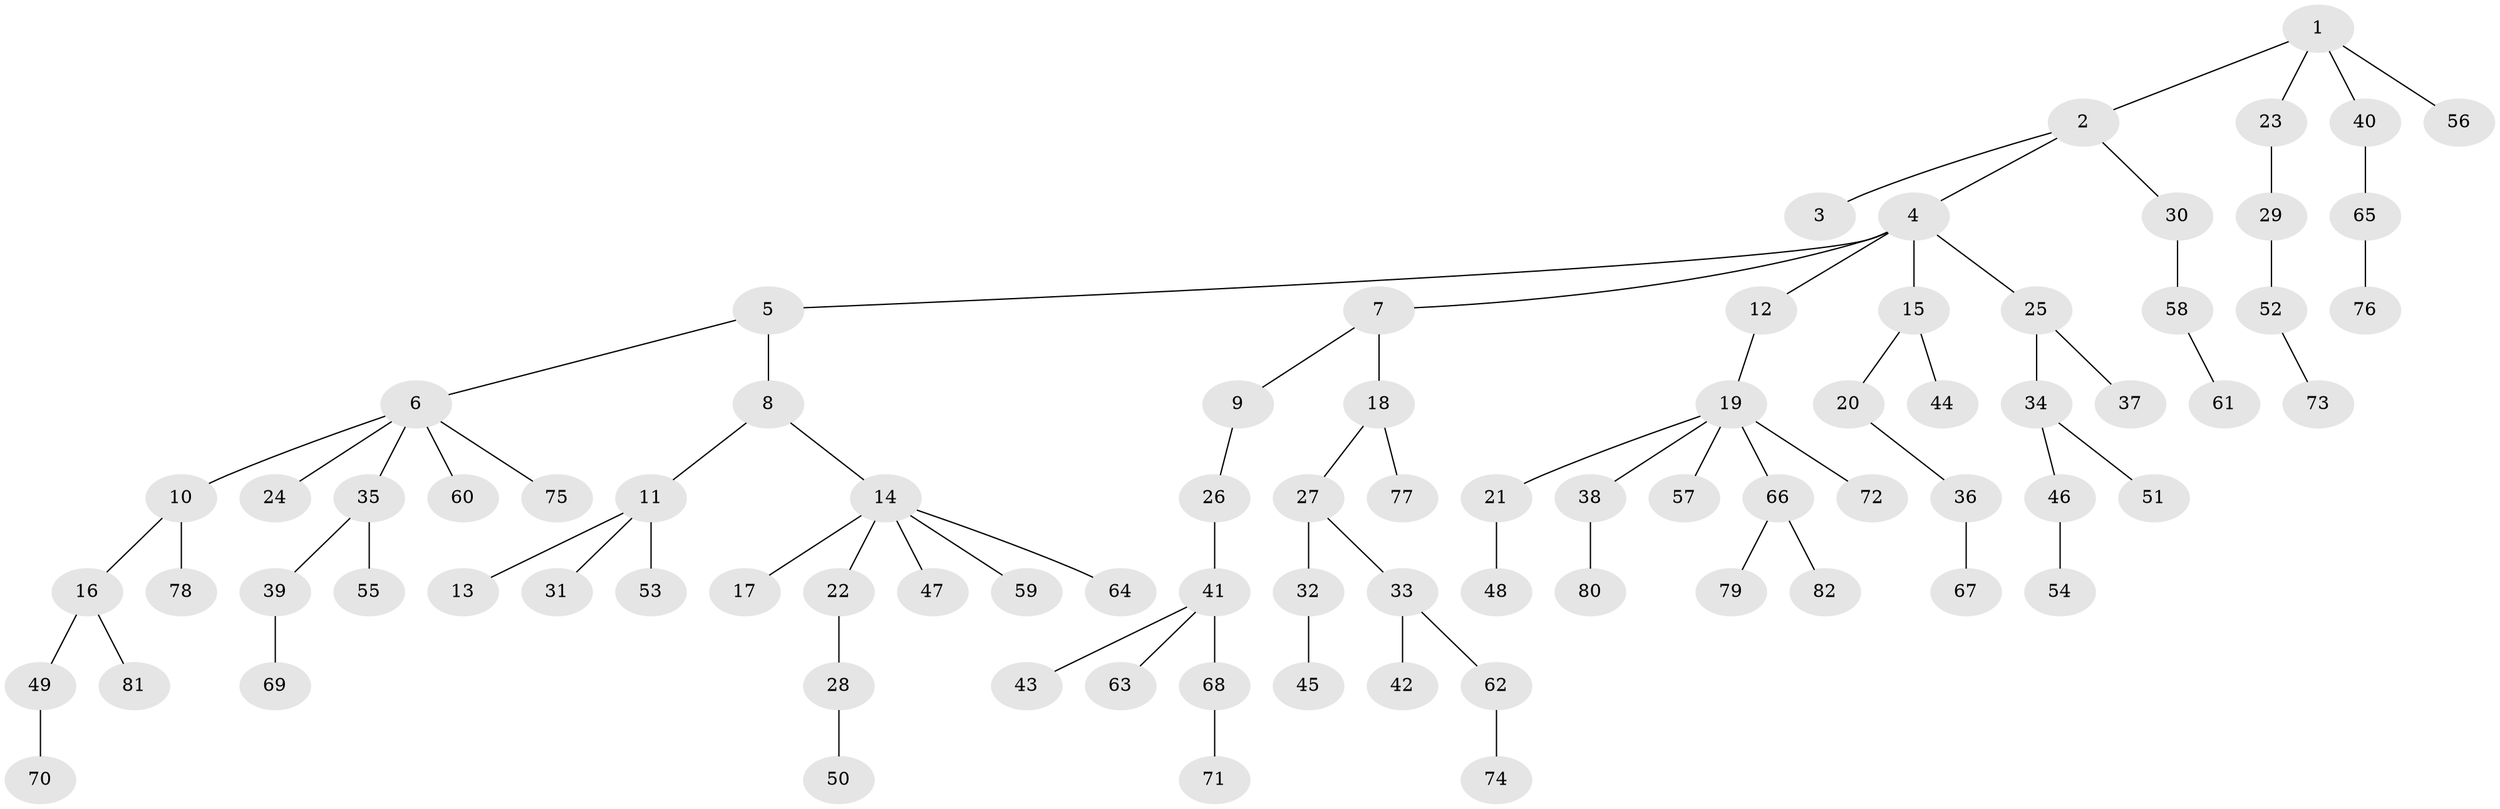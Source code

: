 // coarse degree distribution, {2: 0.17073170731707318, 4: 0.024390243902439025, 1: 0.7560975609756098, 5: 0.024390243902439025, 26: 0.024390243902439025}
// Generated by graph-tools (version 1.1) at 2025/56/03/04/25 21:56:02]
// undirected, 82 vertices, 81 edges
graph export_dot {
graph [start="1"]
  node [color=gray90,style=filled];
  1;
  2;
  3;
  4;
  5;
  6;
  7;
  8;
  9;
  10;
  11;
  12;
  13;
  14;
  15;
  16;
  17;
  18;
  19;
  20;
  21;
  22;
  23;
  24;
  25;
  26;
  27;
  28;
  29;
  30;
  31;
  32;
  33;
  34;
  35;
  36;
  37;
  38;
  39;
  40;
  41;
  42;
  43;
  44;
  45;
  46;
  47;
  48;
  49;
  50;
  51;
  52;
  53;
  54;
  55;
  56;
  57;
  58;
  59;
  60;
  61;
  62;
  63;
  64;
  65;
  66;
  67;
  68;
  69;
  70;
  71;
  72;
  73;
  74;
  75;
  76;
  77;
  78;
  79;
  80;
  81;
  82;
  1 -- 2;
  1 -- 23;
  1 -- 40;
  1 -- 56;
  2 -- 3;
  2 -- 4;
  2 -- 30;
  4 -- 5;
  4 -- 7;
  4 -- 12;
  4 -- 15;
  4 -- 25;
  5 -- 6;
  5 -- 8;
  6 -- 10;
  6 -- 24;
  6 -- 35;
  6 -- 60;
  6 -- 75;
  7 -- 9;
  7 -- 18;
  8 -- 11;
  8 -- 14;
  9 -- 26;
  10 -- 16;
  10 -- 78;
  11 -- 13;
  11 -- 31;
  11 -- 53;
  12 -- 19;
  14 -- 17;
  14 -- 22;
  14 -- 47;
  14 -- 59;
  14 -- 64;
  15 -- 20;
  15 -- 44;
  16 -- 49;
  16 -- 81;
  18 -- 27;
  18 -- 77;
  19 -- 21;
  19 -- 38;
  19 -- 57;
  19 -- 66;
  19 -- 72;
  20 -- 36;
  21 -- 48;
  22 -- 28;
  23 -- 29;
  25 -- 34;
  25 -- 37;
  26 -- 41;
  27 -- 32;
  27 -- 33;
  28 -- 50;
  29 -- 52;
  30 -- 58;
  32 -- 45;
  33 -- 42;
  33 -- 62;
  34 -- 46;
  34 -- 51;
  35 -- 39;
  35 -- 55;
  36 -- 67;
  38 -- 80;
  39 -- 69;
  40 -- 65;
  41 -- 43;
  41 -- 63;
  41 -- 68;
  46 -- 54;
  49 -- 70;
  52 -- 73;
  58 -- 61;
  62 -- 74;
  65 -- 76;
  66 -- 79;
  66 -- 82;
  68 -- 71;
}

